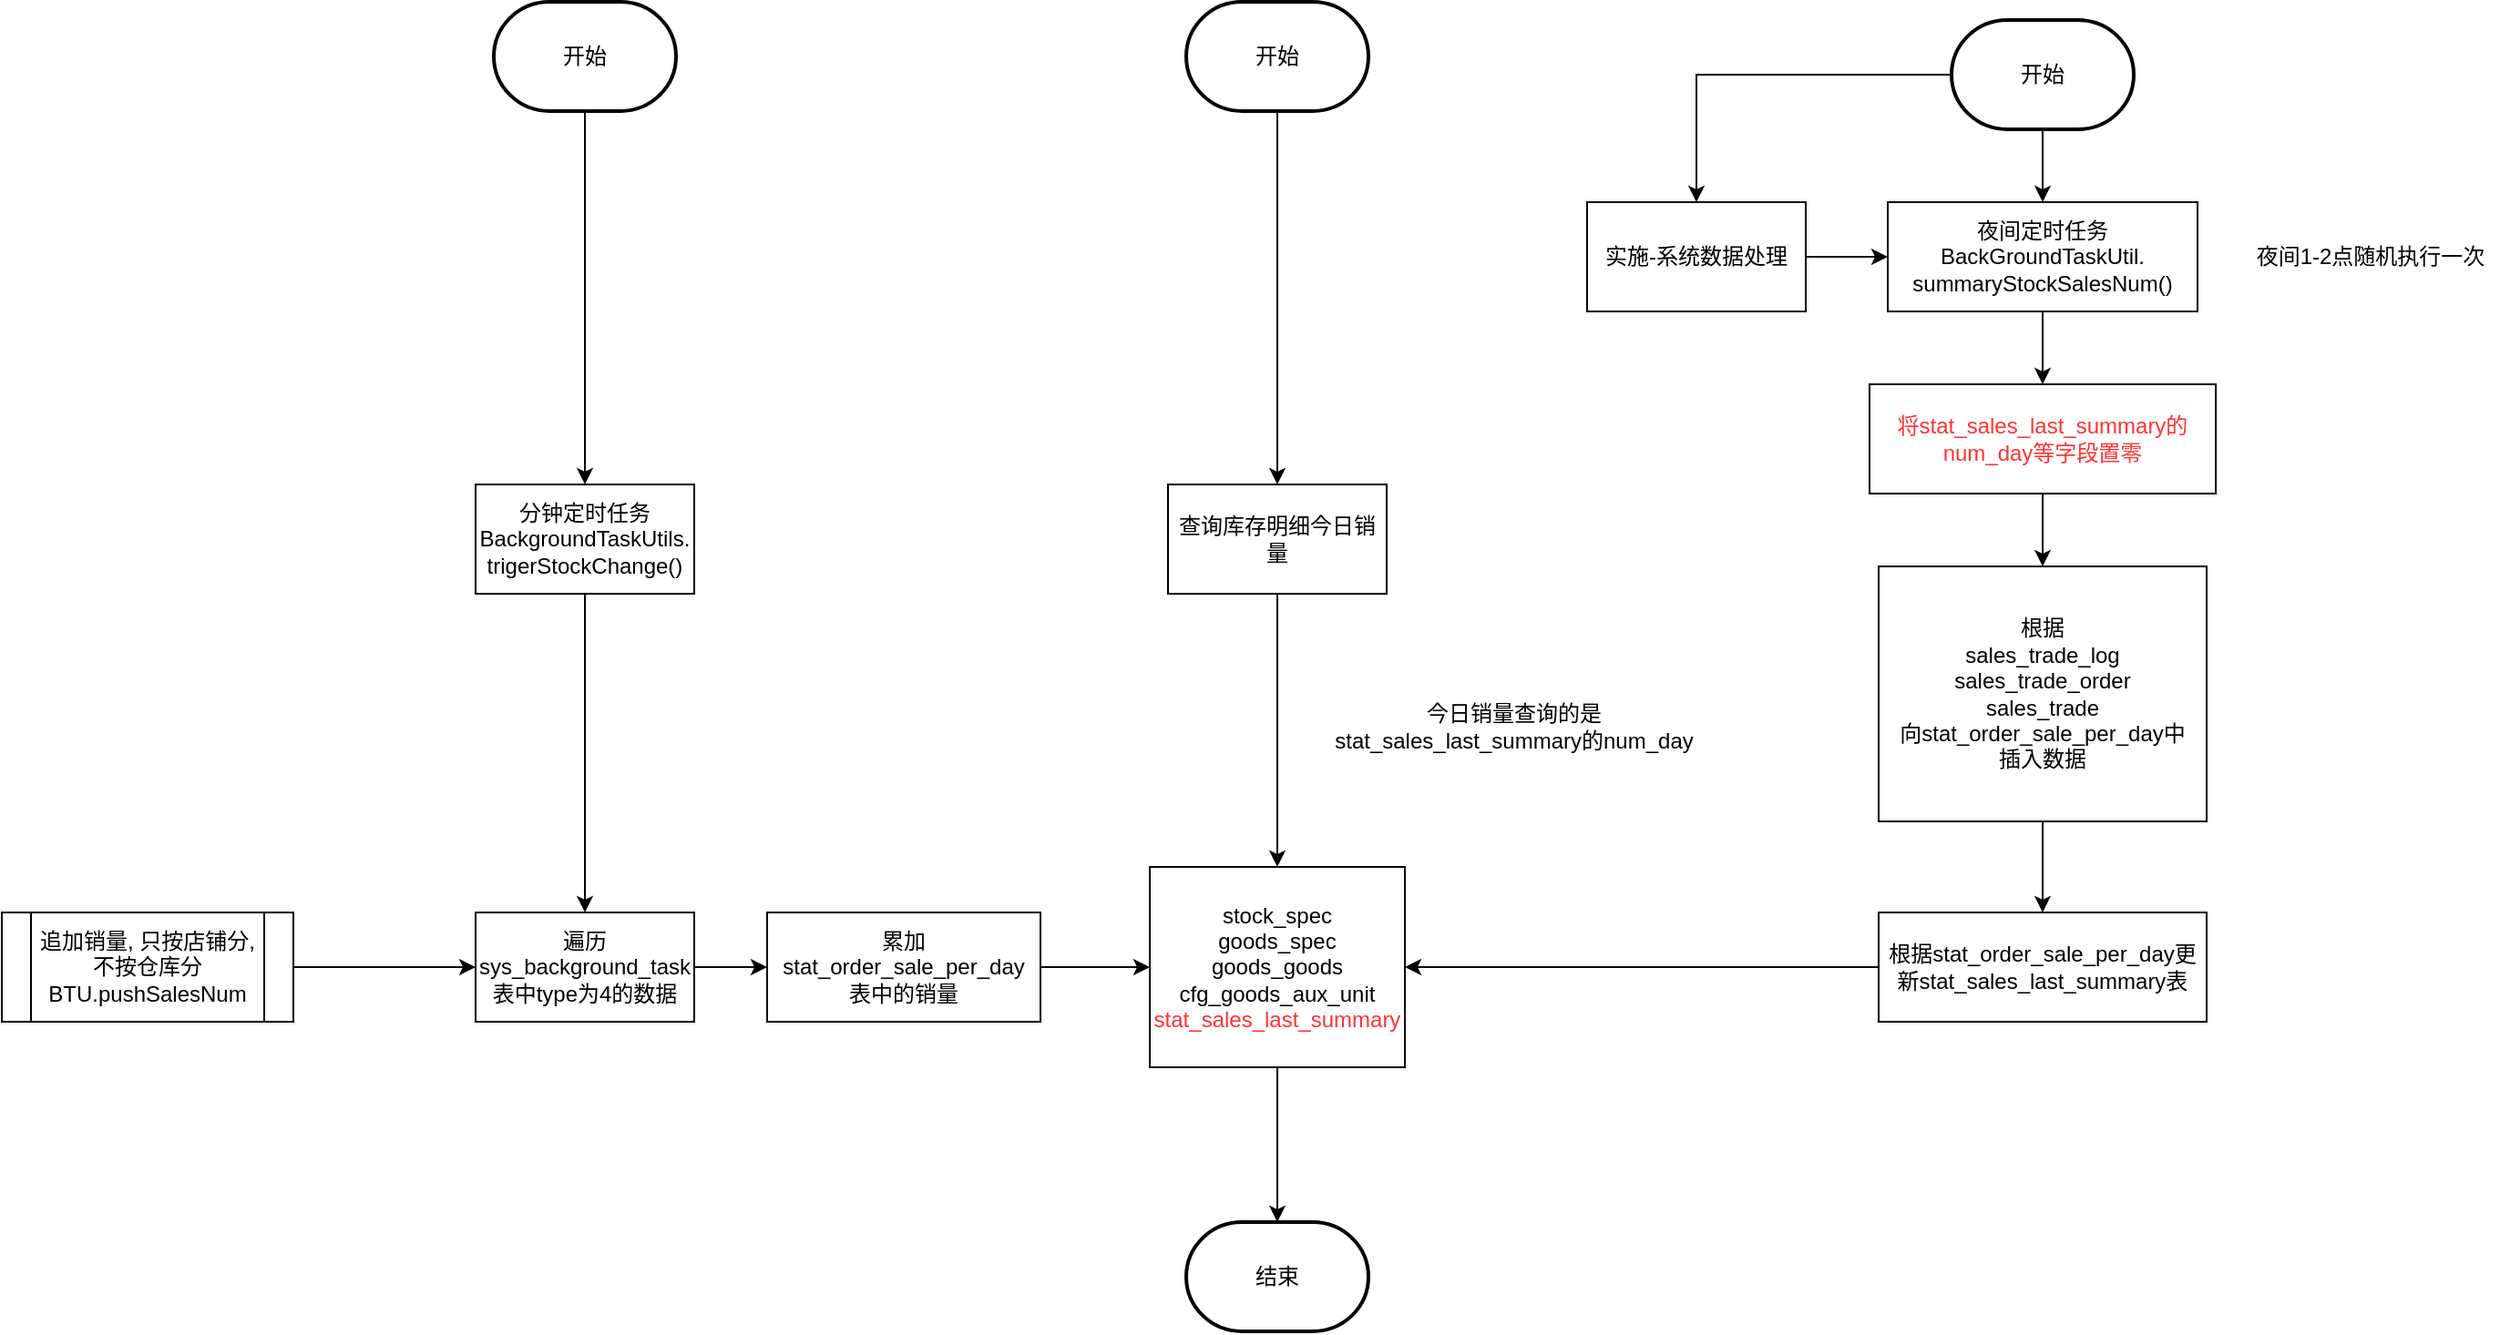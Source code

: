 <mxfile version="14.6.13" type="device"><diagram name="库存明细查询" id="c7488fd3-1785-93aa-aadb-54a6760d102a"><mxGraphModel dx="2378" dy="607" grid="1" gridSize="10" guides="1" tooltips="1" connect="1" arrows="1" fold="1" page="1" pageScale="1" pageWidth="1100" pageHeight="850" background="#ffffff" math="0" shadow="0"><root><mxCell id="0"/><mxCell id="1" parent="0"/><mxCell id="ksd-GeES57aAVyKZ3lu--5" style="edgeStyle=orthogonalEdgeStyle;rounded=0;orthogonalLoop=1;jettySize=auto;html=1;exitX=0.5;exitY=1;exitDx=0;exitDy=0;entryX=0.5;entryY=0;entryDx=0;entryDy=0;" parent="1" source="ksd-GeES57aAVyKZ3lu--1" target="ksd-GeES57aAVyKZ3lu--3" edge="1"><mxGeometry relative="1" as="geometry"/></mxCell><mxCell id="ksd-GeES57aAVyKZ3lu--1" value="查询库存明细今日销量" style="rounded=0;whiteSpace=wrap;html=1;" parent="1" vertex="1"><mxGeometry x="330" y="305" width="120" height="60" as="geometry"/></mxCell><mxCell id="ksd-GeES57aAVyKZ3lu--4" style="edgeStyle=orthogonalEdgeStyle;rounded=0;orthogonalLoop=1;jettySize=auto;html=1;exitX=0.5;exitY=1;exitDx=0;exitDy=0;exitPerimeter=0;entryX=0.5;entryY=0;entryDx=0;entryDy=0;" parent="1" source="ksd-GeES57aAVyKZ3lu--2" target="ksd-GeES57aAVyKZ3lu--1" edge="1"><mxGeometry relative="1" as="geometry"/></mxCell><mxCell id="ksd-GeES57aAVyKZ3lu--2" value="开始" style="strokeWidth=2;html=1;shape=mxgraph.flowchart.terminator;whiteSpace=wrap;" parent="1" vertex="1"><mxGeometry x="340" y="40" width="100" height="60" as="geometry"/></mxCell><mxCell id="ksd-GeES57aAVyKZ3lu--9" style="edgeStyle=orthogonalEdgeStyle;rounded=0;orthogonalLoop=1;jettySize=auto;html=1;exitX=0.5;exitY=1;exitDx=0;exitDy=0;entryX=0.5;entryY=0;entryDx=0;entryDy=0;entryPerimeter=0;" parent="1" source="ksd-GeES57aAVyKZ3lu--3" target="ksd-GeES57aAVyKZ3lu--8" edge="1"><mxGeometry relative="1" as="geometry"/></mxCell><mxCell id="ksd-GeES57aAVyKZ3lu--3" value="stock_spec&lt;br&gt;goods_spec&lt;br&gt;goods_goods&lt;br&gt;cfg_goods_aux_unit&lt;br&gt;&lt;font color=&quot;#ff3333&quot;&gt;stat_sales_last_summary&lt;/font&gt;" style="rounded=0;whiteSpace=wrap;html=1;" parent="1" vertex="1"><mxGeometry x="320" y="515" width="140" height="110" as="geometry"/></mxCell><mxCell id="ksd-GeES57aAVyKZ3lu--7" value="今日销量查询的是stat_sales_last_summary的num_day" style="text;html=1;strokeColor=none;fillColor=none;align=center;verticalAlign=middle;whiteSpace=wrap;rounded=0;" parent="1" vertex="1"><mxGeometry x="410" y="420" width="220" height="35" as="geometry"/></mxCell><mxCell id="ksd-GeES57aAVyKZ3lu--8" value="结束" style="strokeWidth=2;html=1;shape=mxgraph.flowchart.terminator;whiteSpace=wrap;" parent="1" vertex="1"><mxGeometry x="340" y="710" width="100" height="60" as="geometry"/></mxCell><mxCell id="ksd-GeES57aAVyKZ3lu--12" style="edgeStyle=orthogonalEdgeStyle;rounded=0;orthogonalLoop=1;jettySize=auto;html=1;exitX=0.5;exitY=1;exitDx=0;exitDy=0;exitPerimeter=0;entryX=0.5;entryY=0;entryDx=0;entryDy=0;" parent="1" source="ksd-GeES57aAVyKZ3lu--10" target="ksd-GeES57aAVyKZ3lu--11" edge="1"><mxGeometry relative="1" as="geometry"/></mxCell><mxCell id="ksd-GeES57aAVyKZ3lu--37" style="edgeStyle=orthogonalEdgeStyle;rounded=0;orthogonalLoop=1;jettySize=auto;html=1;exitX=0;exitY=0.5;exitDx=0;exitDy=0;exitPerimeter=0;entryX=0.5;entryY=0;entryDx=0;entryDy=0;" parent="1" source="ksd-GeES57aAVyKZ3lu--10" target="ksd-GeES57aAVyKZ3lu--36" edge="1"><mxGeometry relative="1" as="geometry"/></mxCell><mxCell id="ksd-GeES57aAVyKZ3lu--10" value="开始" style="strokeWidth=2;html=1;shape=mxgraph.flowchart.terminator;whiteSpace=wrap;" parent="1" vertex="1"><mxGeometry x="760" y="50" width="100" height="60" as="geometry"/></mxCell><mxCell id="ksd-GeES57aAVyKZ3lu--15" style="edgeStyle=orthogonalEdgeStyle;rounded=0;orthogonalLoop=1;jettySize=auto;html=1;exitX=0.5;exitY=1;exitDx=0;exitDy=0;entryX=0.5;entryY=0;entryDx=0;entryDy=0;" parent="1" source="ksd-GeES57aAVyKZ3lu--11" target="ksd-GeES57aAVyKZ3lu--14" edge="1"><mxGeometry relative="1" as="geometry"/></mxCell><mxCell id="ksd-GeES57aAVyKZ3lu--11" value="夜间定时任务&lt;br&gt;&lt;div&gt;BackGroundTaskUtil.&lt;/div&gt;&lt;div&gt;summaryStockSalesNum()&lt;/div&gt;" style="rounded=0;whiteSpace=wrap;html=1;" parent="1" vertex="1"><mxGeometry x="725" y="150" width="170" height="60" as="geometry"/></mxCell><mxCell id="ksd-GeES57aAVyKZ3lu--30" style="edgeStyle=orthogonalEdgeStyle;rounded=0;orthogonalLoop=1;jettySize=auto;html=1;exitX=0.5;exitY=1;exitDx=0;exitDy=0;entryX=0.5;entryY=0;entryDx=0;entryDy=0;" parent="1" source="ksd-GeES57aAVyKZ3lu--14" target="ksd-GeES57aAVyKZ3lu--29" edge="1"><mxGeometry relative="1" as="geometry"/></mxCell><mxCell id="ksd-GeES57aAVyKZ3lu--14" value="&lt;span style=&quot;color: rgb(255 , 51 , 51)&quot;&gt;将stat_sales_last_summary的&lt;/span&gt;&lt;span style=&quot;color: rgb(255 , 51 , 51)&quot;&gt;num_day等字段置零&lt;/span&gt;" style="rounded=0;whiteSpace=wrap;html=1;" parent="1" vertex="1"><mxGeometry x="715" y="250" width="190" height="60" as="geometry"/></mxCell><mxCell id="ksd-GeES57aAVyKZ3lu--32" style="edgeStyle=orthogonalEdgeStyle;rounded=0;orthogonalLoop=1;jettySize=auto;html=1;exitX=0;exitY=0.5;exitDx=0;exitDy=0;" parent="1" source="ksd-GeES57aAVyKZ3lu--16" target="ksd-GeES57aAVyKZ3lu--3" edge="1"><mxGeometry relative="1" as="geometry"/></mxCell><mxCell id="ksd-GeES57aAVyKZ3lu--16" value="根据stat_order_sale_per_day更新stat_sales_last_summary表" style="rounded=0;whiteSpace=wrap;html=1;" parent="1" vertex="1"><mxGeometry x="720" y="540" width="180" height="60" as="geometry"/></mxCell><mxCell id="ksd-GeES57aAVyKZ3lu--25" style="edgeStyle=orthogonalEdgeStyle;rounded=0;orthogonalLoop=1;jettySize=auto;html=1;exitX=0.5;exitY=1;exitDx=0;exitDy=0;exitPerimeter=0;entryX=0.5;entryY=0;entryDx=0;entryDy=0;" parent="1" source="ksd-GeES57aAVyKZ3lu--20" target="ksd-GeES57aAVyKZ3lu--21" edge="1"><mxGeometry relative="1" as="geometry"/></mxCell><mxCell id="ksd-GeES57aAVyKZ3lu--20" value="开始" style="strokeWidth=2;html=1;shape=mxgraph.flowchart.terminator;whiteSpace=wrap;" parent="1" vertex="1"><mxGeometry x="-40" y="40" width="100" height="60" as="geometry"/></mxCell><mxCell id="ksd-GeES57aAVyKZ3lu--26" style="edgeStyle=orthogonalEdgeStyle;rounded=0;orthogonalLoop=1;jettySize=auto;html=1;exitX=0.5;exitY=1;exitDx=0;exitDy=0;entryX=0.5;entryY=0;entryDx=0;entryDy=0;" parent="1" source="ksd-GeES57aAVyKZ3lu--21" target="ksd-GeES57aAVyKZ3lu--22" edge="1"><mxGeometry relative="1" as="geometry"/></mxCell><mxCell id="ksd-GeES57aAVyKZ3lu--21" value="分钟定时任务&lt;br&gt;&lt;div&gt;BackgroundTaskUtils.&lt;/div&gt;&lt;div&gt;trigerStockChange()&lt;/div&gt;" style="rounded=0;whiteSpace=wrap;html=1;" parent="1" vertex="1"><mxGeometry x="-50" y="305" width="120" height="60" as="geometry"/></mxCell><mxCell id="ksd-GeES57aAVyKZ3lu--33" style="edgeStyle=orthogonalEdgeStyle;rounded=0;orthogonalLoop=1;jettySize=auto;html=1;exitX=1;exitY=0.5;exitDx=0;exitDy=0;entryX=0;entryY=0.5;entryDx=0;entryDy=0;" parent="1" source="ksd-GeES57aAVyKZ3lu--22" target="ksd-GeES57aAVyKZ3lu--27" edge="1"><mxGeometry relative="1" as="geometry"/></mxCell><mxCell id="ksd-GeES57aAVyKZ3lu--22" value="遍历sys_background_task&lt;br&gt;表中type为4的数据" style="rounded=0;whiteSpace=wrap;html=1;" parent="1" vertex="1"><mxGeometry x="-50" y="540" width="120" height="60" as="geometry"/></mxCell><mxCell id="ksd-GeES57aAVyKZ3lu--34" style="edgeStyle=orthogonalEdgeStyle;rounded=0;orthogonalLoop=1;jettySize=auto;html=1;exitX=1;exitY=0.5;exitDx=0;exitDy=0;entryX=0;entryY=0.5;entryDx=0;entryDy=0;" parent="1" source="ksd-GeES57aAVyKZ3lu--27" target="ksd-GeES57aAVyKZ3lu--3" edge="1"><mxGeometry relative="1" as="geometry"/></mxCell><mxCell id="ksd-GeES57aAVyKZ3lu--27" value="&lt;span&gt;累加&lt;br&gt;stat_order_sale_per_day&lt;br&gt;表中的销量&lt;br&gt;&lt;/span&gt;" style="rounded=0;whiteSpace=wrap;html=1;" parent="1" vertex="1"><mxGeometry x="110" y="540" width="150" height="60" as="geometry"/></mxCell><mxCell id="ksd-GeES57aAVyKZ3lu--28" value="夜间1-2点随机执行一次" style="text;html=1;strokeColor=none;fillColor=none;align=center;verticalAlign=middle;whiteSpace=wrap;rounded=0;" parent="1" vertex="1"><mxGeometry x="920" y="170" width="140" height="20" as="geometry"/></mxCell><mxCell id="ksd-GeES57aAVyKZ3lu--31" style="edgeStyle=orthogonalEdgeStyle;rounded=0;orthogonalLoop=1;jettySize=auto;html=1;exitX=0.5;exitY=1;exitDx=0;exitDy=0;entryX=0.5;entryY=0;entryDx=0;entryDy=0;" parent="1" source="ksd-GeES57aAVyKZ3lu--29" target="ksd-GeES57aAVyKZ3lu--16" edge="1"><mxGeometry relative="1" as="geometry"/></mxCell><mxCell id="ksd-GeES57aAVyKZ3lu--29" value="根据&lt;br&gt;sales_trade_log&lt;br&gt;sales_trade_order&lt;br&gt;sales_trade&lt;br&gt;向stat_order_sale_per_day中&lt;br&gt;插入数据" style="rounded=0;whiteSpace=wrap;html=1;" parent="1" vertex="1"><mxGeometry x="720" y="350" width="180" height="140" as="geometry"/></mxCell><mxCell id="ksd-GeES57aAVyKZ3lu--39" style="edgeStyle=orthogonalEdgeStyle;rounded=0;orthogonalLoop=1;jettySize=auto;html=1;exitX=1;exitY=0.5;exitDx=0;exitDy=0;entryX=0;entryY=0.5;entryDx=0;entryDy=0;" parent="1" source="ksd-GeES57aAVyKZ3lu--36" target="ksd-GeES57aAVyKZ3lu--11" edge="1"><mxGeometry relative="1" as="geometry"/></mxCell><mxCell id="ksd-GeES57aAVyKZ3lu--36" value="实施-系统数据处理" style="rounded=0;whiteSpace=wrap;html=1;" parent="1" vertex="1"><mxGeometry x="560" y="150" width="120" height="60" as="geometry"/></mxCell><mxCell id="ksd-GeES57aAVyKZ3lu--41" style="edgeStyle=orthogonalEdgeStyle;rounded=0;orthogonalLoop=1;jettySize=auto;html=1;exitX=1;exitY=0.5;exitDx=0;exitDy=0;entryX=0;entryY=0.5;entryDx=0;entryDy=0;" parent="1" source="OyyQ4n4JCH0fZpECAE3Y-1" target="ksd-GeES57aAVyKZ3lu--22" edge="1"><mxGeometry relative="1" as="geometry"><mxPoint x="-170" y="570" as="sourcePoint"/></mxGeometry></mxCell><mxCell id="OyyQ4n4JCH0fZpECAE3Y-1" value="&lt;span&gt;追加销量, 只按店铺分, 不按仓库分&lt;/span&gt;&lt;br&gt;&lt;span&gt;BTU.pushSalesNum&lt;/span&gt;" style="shape=process;whiteSpace=wrap;html=1;backgroundOutline=1;" parent="1" vertex="1"><mxGeometry x="-310" y="540" width="160" height="60" as="geometry"/></mxCell></root></mxGraphModel></diagram></mxfile>
